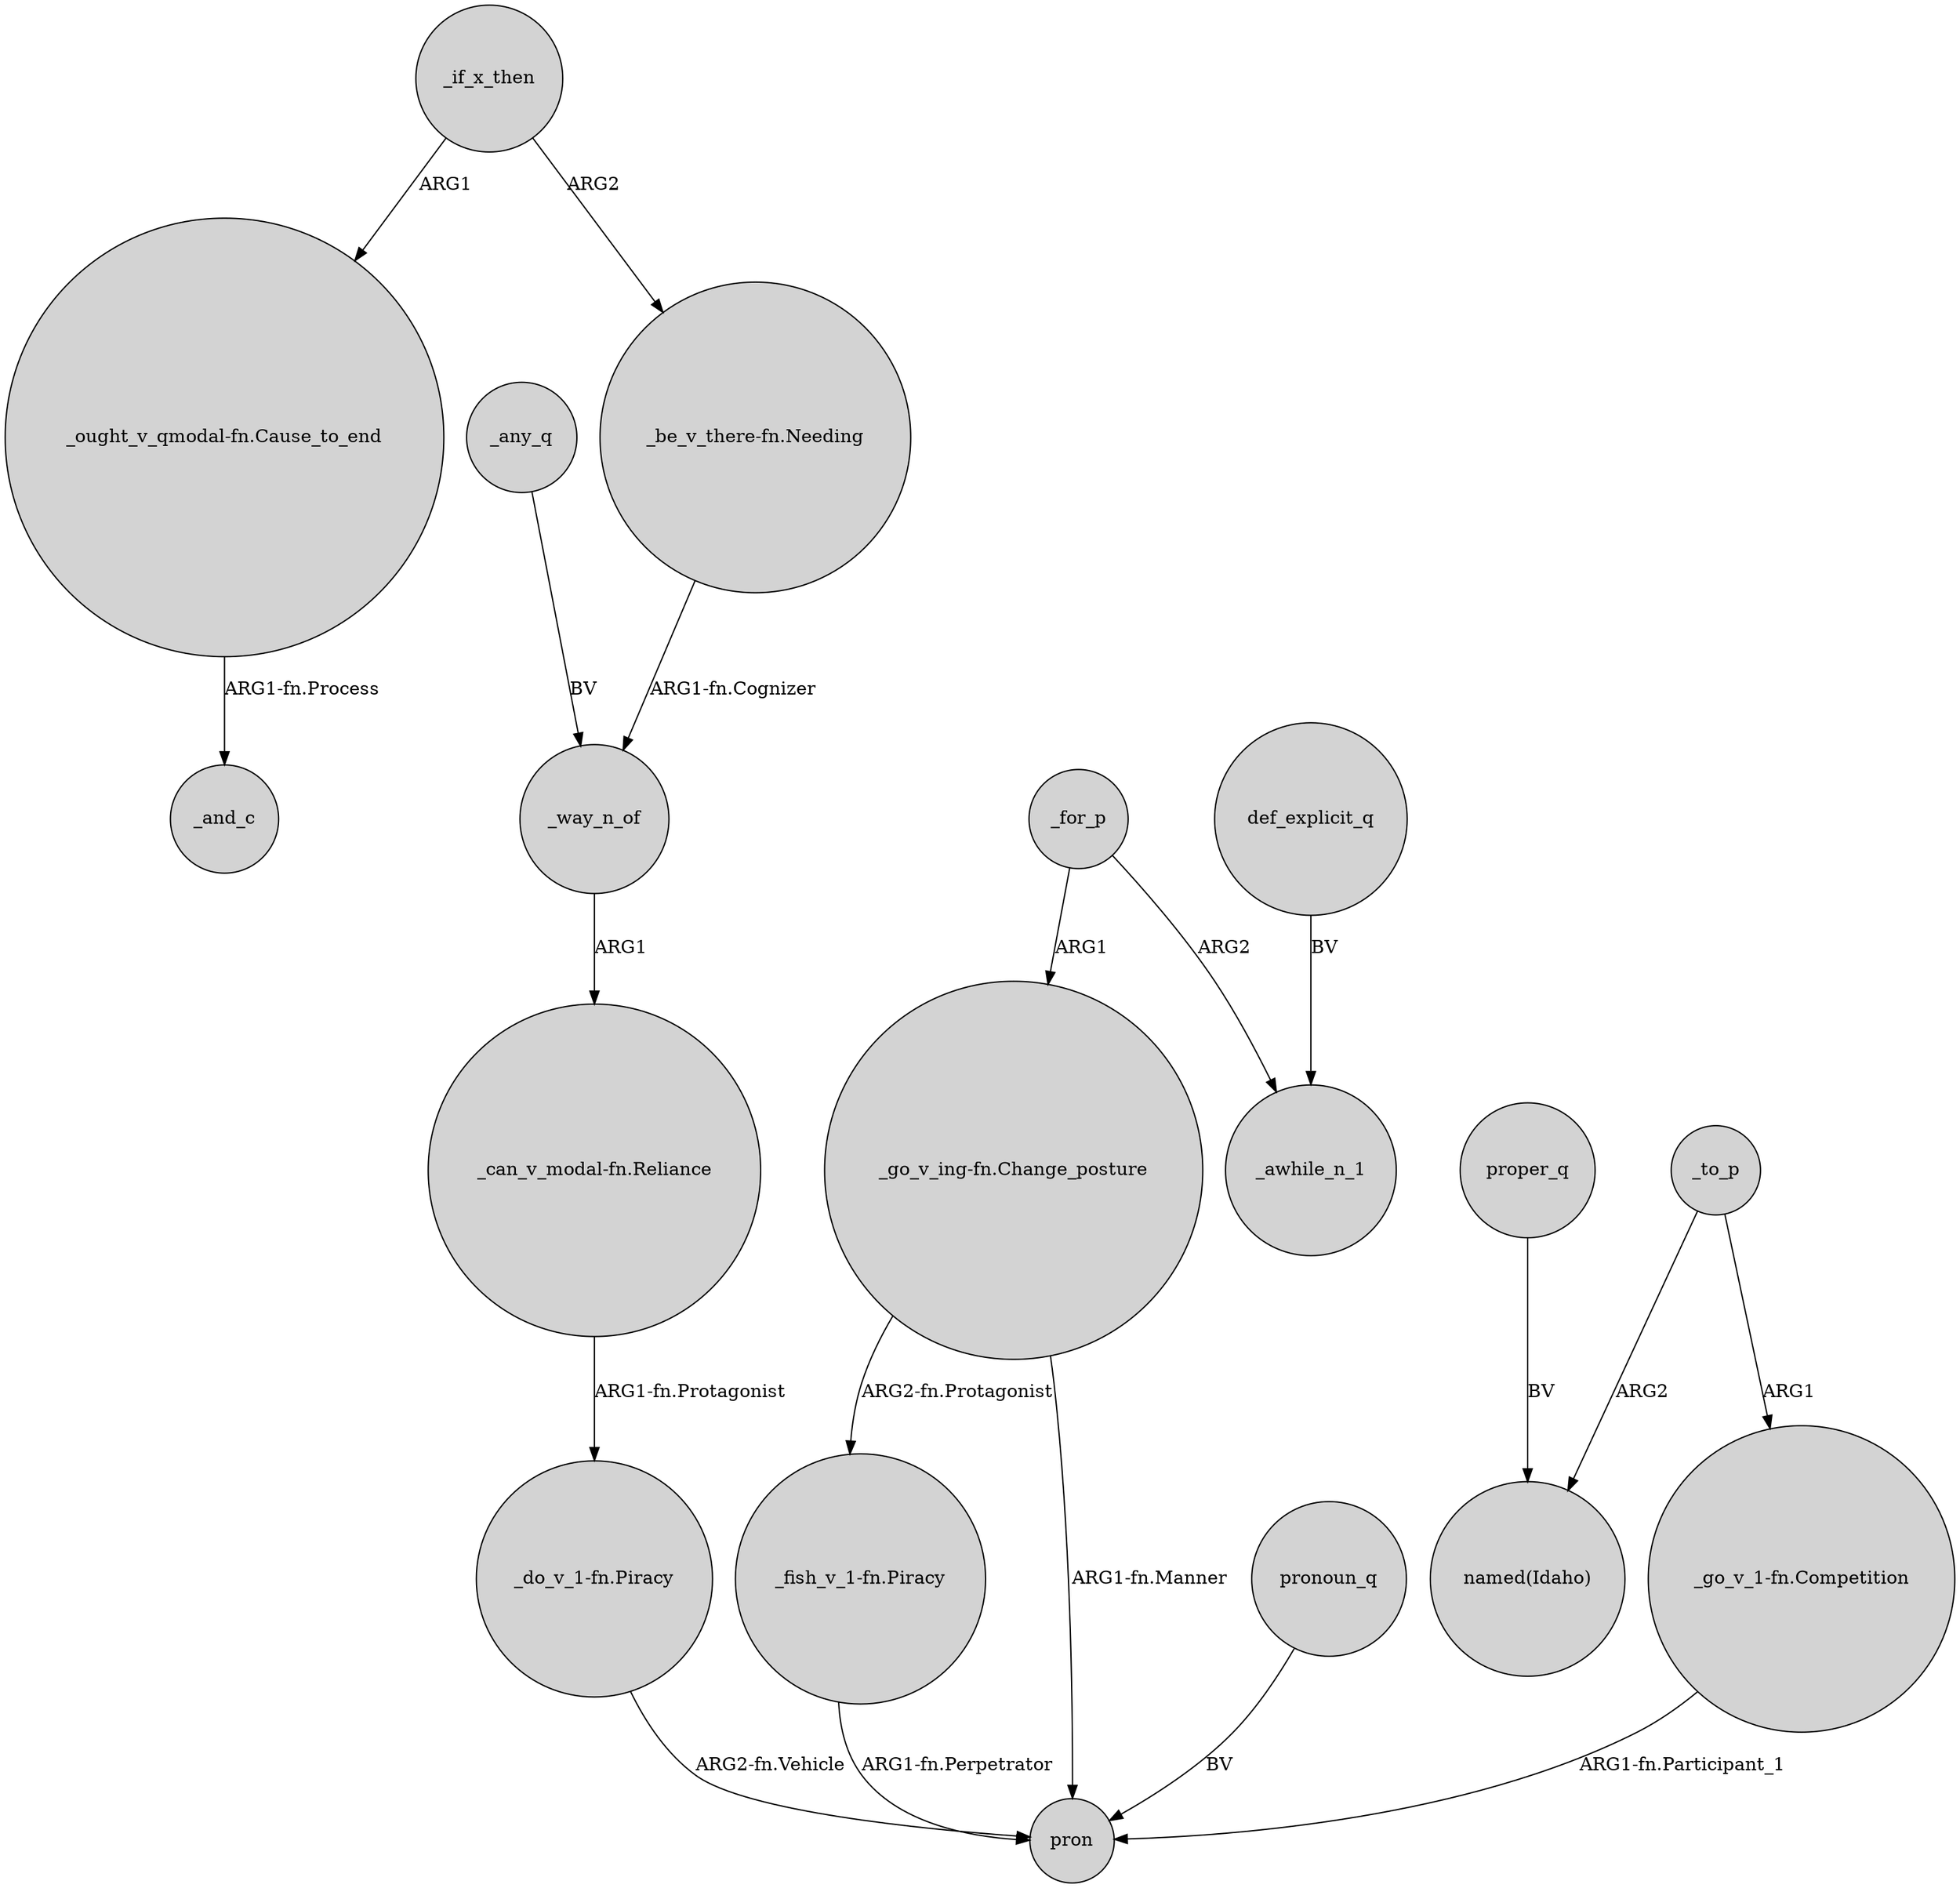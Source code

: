 digraph {
	node [shape=circle style=filled]
	_if_x_then -> "_ought_v_qmodal-fn.Cause_to_end" [label=ARG1]
	_way_n_of -> "_can_v_modal-fn.Reliance" [label=ARG1]
	"_go_v_ing-fn.Change_posture" -> "_fish_v_1-fn.Piracy" [label="ARG2-fn.Protagonist"]
	_any_q -> _way_n_of [label=BV]
	_to_p -> "named(Idaho)" [label=ARG2]
	_if_x_then -> "_be_v_there-fn.Needing" [label=ARG2]
	def_explicit_q -> _awhile_n_1 [label=BV]
	"_can_v_modal-fn.Reliance" -> "_do_v_1-fn.Piracy" [label="ARG1-fn.Protagonist"]
	pronoun_q -> pron [label=BV]
	_for_p -> "_go_v_ing-fn.Change_posture" [label=ARG1]
	"_do_v_1-fn.Piracy" -> pron [label="ARG2-fn.Vehicle"]
	_for_p -> _awhile_n_1 [label=ARG2]
	"_go_v_ing-fn.Change_posture" -> pron [label="ARG1-fn.Manner"]
	proper_q -> "named(Idaho)" [label=BV]
	_to_p -> "_go_v_1-fn.Competition" [label=ARG1]
	"_be_v_there-fn.Needing" -> _way_n_of [label="ARG1-fn.Cognizer"]
	"_ought_v_qmodal-fn.Cause_to_end" -> _and_c [label="ARG1-fn.Process"]
	"_go_v_1-fn.Competition" -> pron [label="ARG1-fn.Participant_1"]
	"_fish_v_1-fn.Piracy" -> pron [label="ARG1-fn.Perpetrator"]
}

